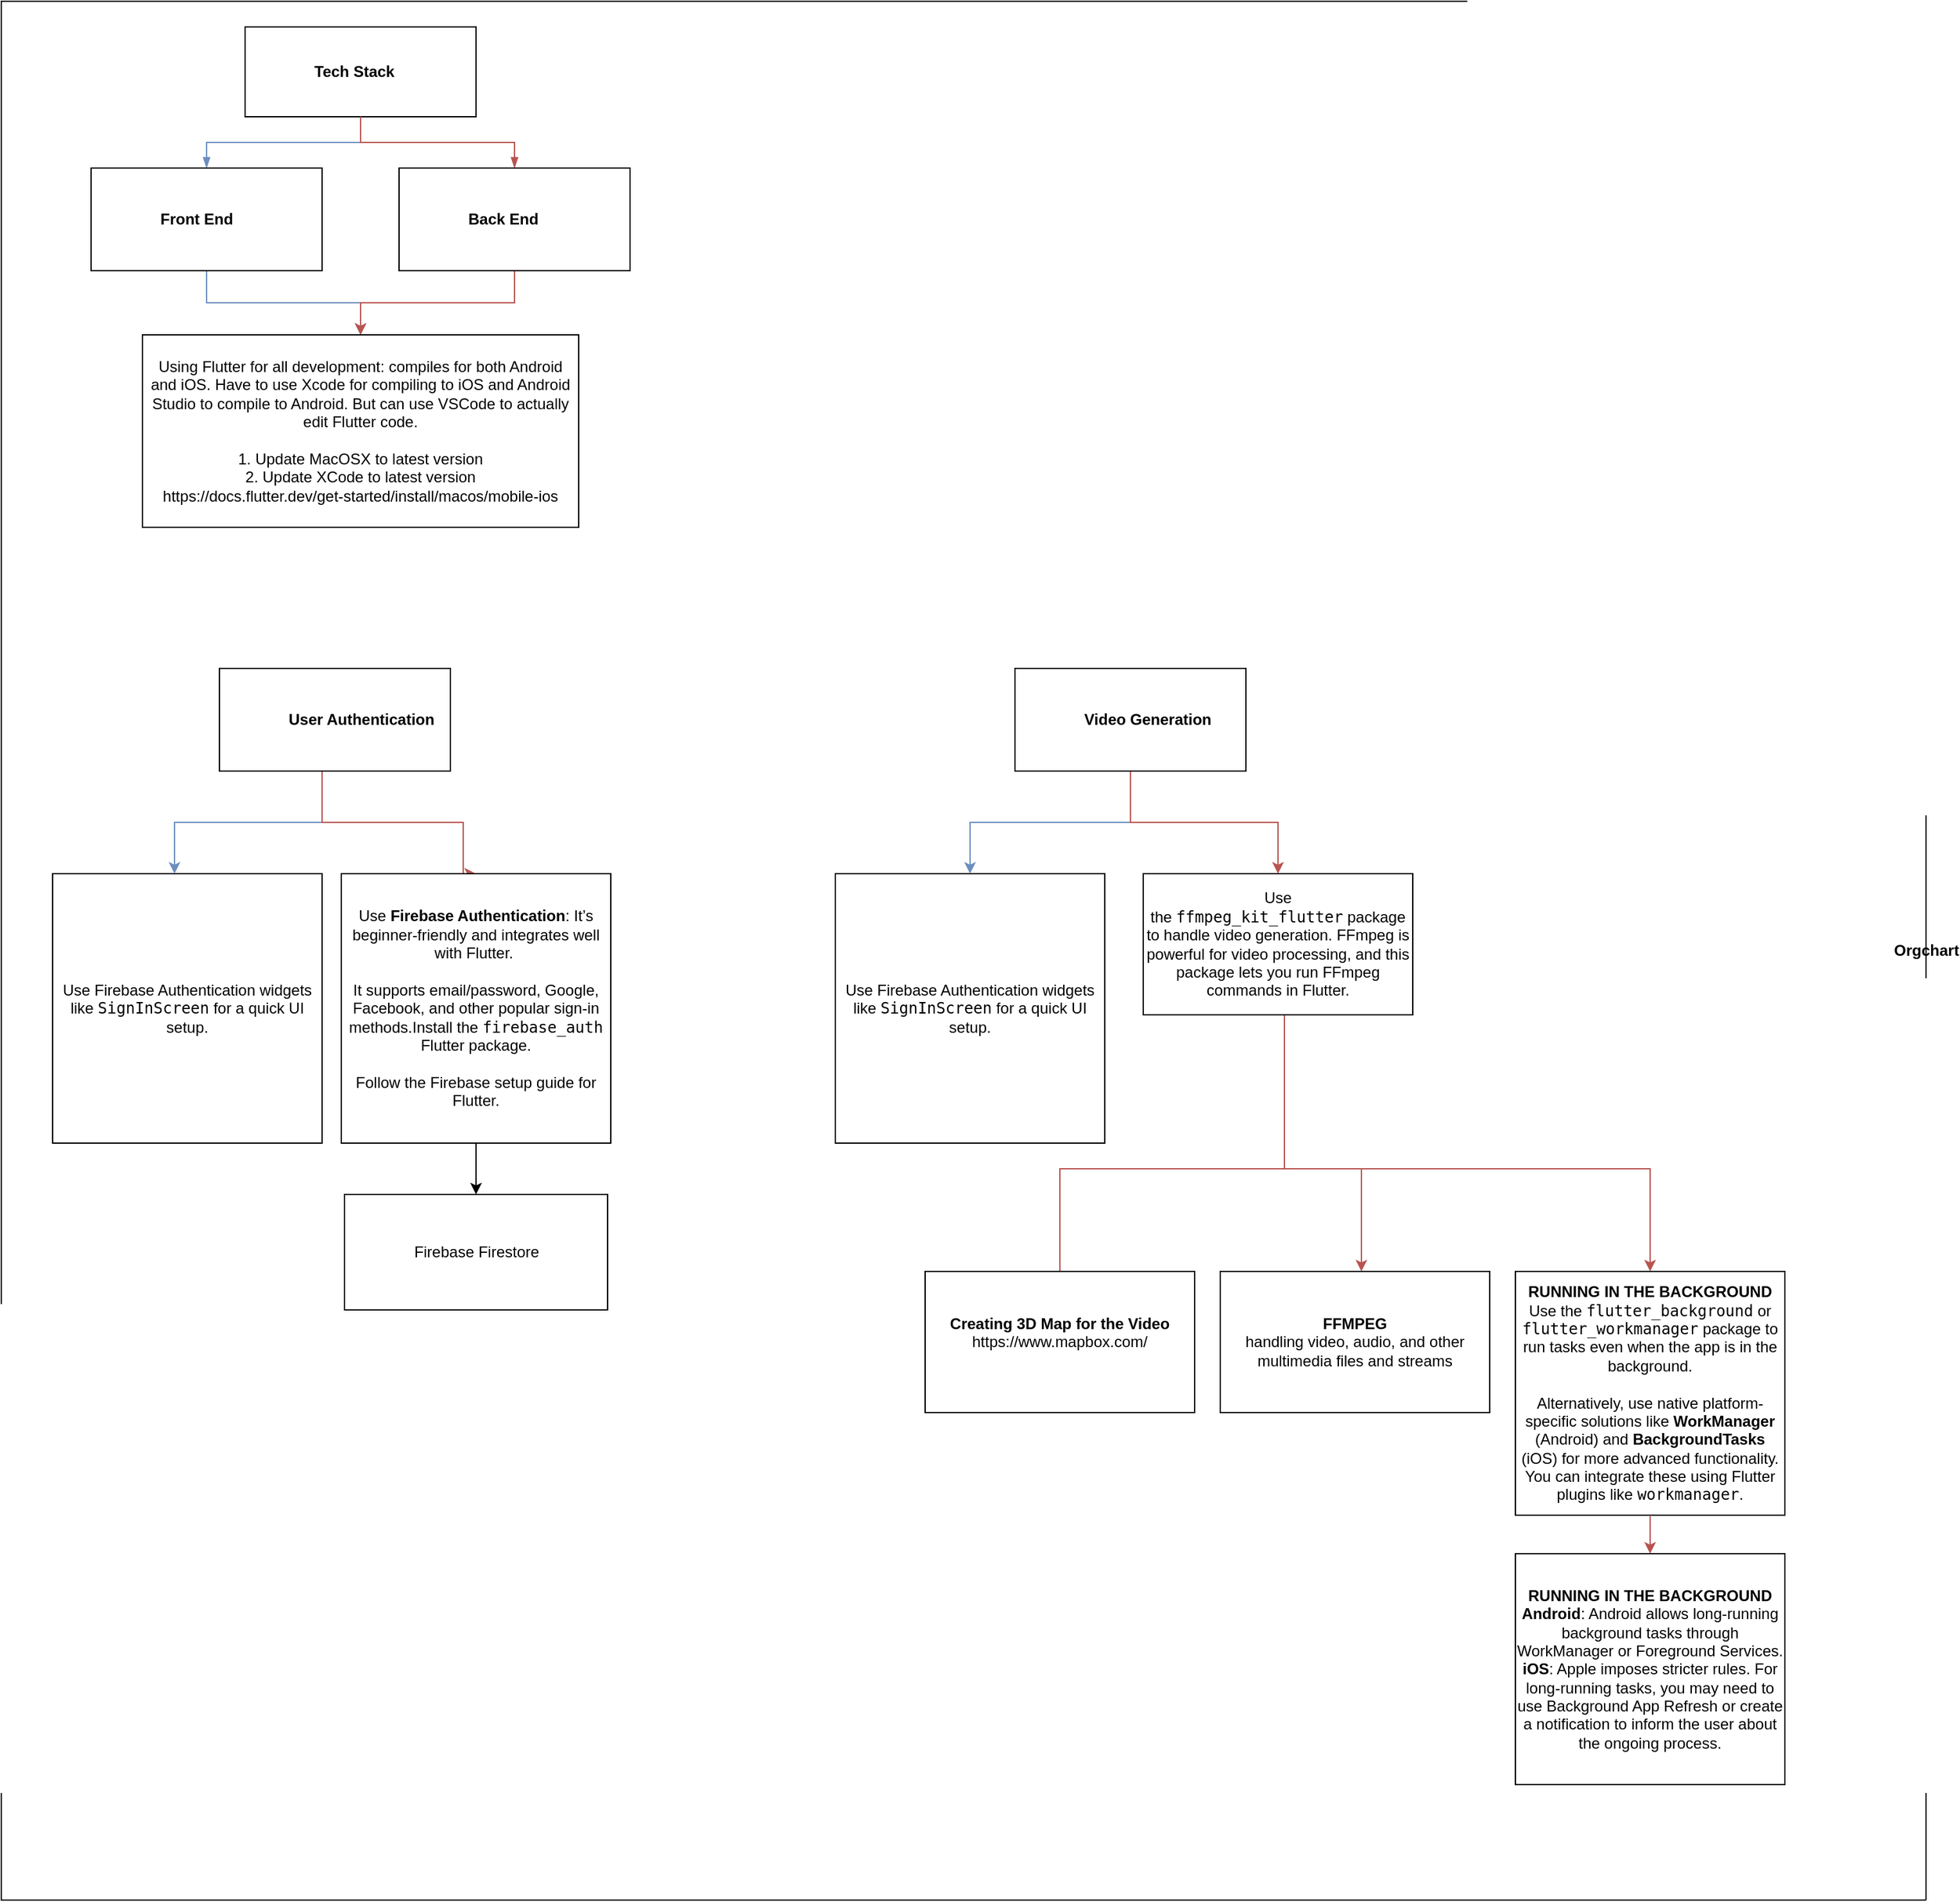 <mxfile version="25.0.3">
  <diagram id="prtHgNgQTEPvFCAcTncT" name="Page-1">
    <mxGraphModel dx="4967" dy="2617" grid="1" gridSize="10" guides="1" tooltips="1" connect="1" arrows="1" fold="1" page="1" pageScale="1" pageWidth="827" pageHeight="1169" math="0" shadow="0">
      <root>
        <mxCell id="0" />
        <mxCell id="1" parent="0" />
        <mxCell id="dNxyNK7c78bLwvsdeMH5-11" value="Orgchart" style="swimlane;html=1;startSize=0;horizontal=1;containerType=tree;glass=0;direction=south;" parent="1" vertex="1">
          <mxGeometry x="-230" y="60" width="1500" height="1480" as="geometry" />
        </mxCell>
        <UserObject label="Tech Stack" name="Tessa Miller" position="CFO" location="Office 1" email="me@example.com" placeholders="1" link="https://www.draw.io" id="dNxyNK7c78bLwvsdeMH5-12">
          <mxCell style="label;image=https://cdn3.iconfinder.com/data/icons/user-avatars-1/512/users-3-128.png;whiteSpace=wrap;html=1;rounded=0;glass=0;treeMoving=1;treeFolding=1;" parent="dNxyNK7c78bLwvsdeMH5-11" vertex="1">
            <mxGeometry x="190" y="20" width="180" height="70" as="geometry" />
          </mxCell>
        </UserObject>
        <mxCell id="dNxyNK7c78bLwvsdeMH5-13" value="" style="endArrow=blockThin;endFill=1;fontSize=11;edgeStyle=elbowEdgeStyle;elbow=vertical;rounded=0;fillColor=#dae8fc;strokeColor=#6c8ebf;entryX=0.5;entryY=0;entryDx=0;entryDy=0;" parent="dNxyNK7c78bLwvsdeMH5-11" source="dNxyNK7c78bLwvsdeMH5-12" target="XMl_mr6YjIk043C_CZg--44" edge="1">
          <mxGeometry relative="1" as="geometry">
            <mxPoint y="130" as="targetPoint" />
          </mxGeometry>
        </mxCell>
        <mxCell id="dNxyNK7c78bLwvsdeMH5-17" value="" style="endArrow=blockThin;endFill=1;fontSize=11;edgeStyle=elbowEdgeStyle;elbow=vertical;rounded=0;fillColor=#f8cecc;strokeColor=#b85450;entryX=0.5;entryY=0;entryDx=0;entryDy=0;" parent="dNxyNK7c78bLwvsdeMH5-11" source="dNxyNK7c78bLwvsdeMH5-12" target="XMl_mr6YjIk043C_CZg--45" edge="1">
          <mxGeometry relative="1" as="geometry">
            <mxPoint x="580" y="130" as="targetPoint" />
            <Array as="points">
              <mxPoint x="400" y="110" />
            </Array>
          </mxGeometry>
        </mxCell>
        <mxCell id="XMl_mr6YjIk043C_CZg--3" value="&lt;br&gt;&lt;div&gt;&lt;span style=&quot;background-color: initial;&quot;&gt;Use Firebase Authentication widgets like &lt;/span&gt;&lt;code style=&quot;background-color: initial;&quot;&gt;SignInScreen&lt;/code&gt;&lt;span style=&quot;background-color: initial;&quot;&gt; for a quick UI setup.&lt;br&gt;&lt;/span&gt;&lt;br&gt;&lt;/div&gt;" style="whiteSpace=wrap;html=1;aspect=fixed;" parent="dNxyNK7c78bLwvsdeMH5-11" vertex="1">
          <mxGeometry x="40" y="680" width="210" height="210" as="geometry" />
        </mxCell>
        <mxCell id="wO27U6VxQzYzT1mCfLfZ-2" style="edgeStyle=orthogonalEdgeStyle;rounded=0;orthogonalLoop=1;jettySize=auto;html=1;entryX=0.5;entryY=0;entryDx=0;entryDy=0;fillColor=#dae8fc;strokeColor=#6c8ebf;" edge="1" parent="dNxyNK7c78bLwvsdeMH5-11" source="XMl_mr6YjIk043C_CZg--44" target="XMl_mr6YjIk043C_CZg--56">
          <mxGeometry relative="1" as="geometry" />
        </mxCell>
        <UserObject label="Front End" name="Alison Donovan" position="System Admin" location="Office 3" email="me@example.com" placeholders="1" link="https://www.draw.io" id="XMl_mr6YjIk043C_CZg--44">
          <mxCell style="label;image=https://cdn3.iconfinder.com/data/icons/user-avatars-1/512/users-2-128.png;whiteSpace=wrap;html=1;rounded=0;glass=0;" parent="dNxyNK7c78bLwvsdeMH5-11" vertex="1">
            <mxGeometry x="70" y="130" width="180" height="80" as="geometry" />
          </mxCell>
        </UserObject>
        <mxCell id="wO27U6VxQzYzT1mCfLfZ-1" style="edgeStyle=orthogonalEdgeStyle;rounded=0;orthogonalLoop=1;jettySize=auto;html=1;fillColor=#f8cecc;strokeColor=#b85450;" edge="1" parent="dNxyNK7c78bLwvsdeMH5-11" source="XMl_mr6YjIk043C_CZg--45" target="XMl_mr6YjIk043C_CZg--56">
          <mxGeometry relative="1" as="geometry" />
        </mxCell>
        <UserObject label="Back End" name="Alison Donovan" position="System Admin" location="Office 3" email="me@example.com" placeholders="1" link="https://www.draw.io" id="XMl_mr6YjIk043C_CZg--45">
          <mxCell style="label;image=https://cdn3.iconfinder.com/data/icons/user-avatars-1/512/users-2-128.png;whiteSpace=wrap;html=1;rounded=0;glass=0;" parent="dNxyNK7c78bLwvsdeMH5-11" vertex="1">
            <mxGeometry x="310" y="130" width="180" height="80" as="geometry" />
          </mxCell>
        </UserObject>
        <mxCell id="XMl_mr6YjIk043C_CZg--49" style="edgeStyle=orthogonalEdgeStyle;rounded=0;orthogonalLoop=1;jettySize=auto;html=1;fillColor=#dae8fc;strokeColor=#6c8ebf;" parent="dNxyNK7c78bLwvsdeMH5-11" source="XMl_mr6YjIk043C_CZg--46" edge="1">
          <mxGeometry relative="1" as="geometry">
            <mxPoint x="135" y="680" as="targetPoint" />
            <Array as="points">
              <mxPoint x="250" y="640" />
              <mxPoint x="135" y="640" />
            </Array>
          </mxGeometry>
        </mxCell>
        <mxCell id="XMl_mr6YjIk043C_CZg--50" style="edgeStyle=orthogonalEdgeStyle;rounded=0;orthogonalLoop=1;jettySize=auto;html=1;entryX=0.5;entryY=0;entryDx=0;entryDy=0;fillColor=#f8cecc;strokeColor=#b85450;" parent="dNxyNK7c78bLwvsdeMH5-11" source="XMl_mr6YjIk043C_CZg--46" target="XMl_mr6YjIk043C_CZg--47" edge="1">
          <mxGeometry relative="1" as="geometry">
            <Array as="points">
              <mxPoint x="250" y="640" />
              <mxPoint x="360" y="640" />
            </Array>
          </mxGeometry>
        </mxCell>
        <UserObject label="User Authentication" name="Alison Donovan" position="System Admin" location="Office 3" email="me@example.com" placeholders="1" link="https://www.draw.io" id="XMl_mr6YjIk043C_CZg--46">
          <mxCell style="label;image=https://cdn3.iconfinder.com/data/icons/user-avatars-1/512/users-2-128.png;whiteSpace=wrap;html=1;rounded=0;glass=0;" parent="dNxyNK7c78bLwvsdeMH5-11" vertex="1">
            <mxGeometry x="170" y="520" width="180" height="80" as="geometry" />
          </mxCell>
        </UserObject>
        <mxCell id="XMl_mr6YjIk043C_CZg--80" style="edgeStyle=orthogonalEdgeStyle;rounded=0;orthogonalLoop=1;jettySize=auto;html=1;entryX=0.5;entryY=0;entryDx=0;entryDy=0;" parent="dNxyNK7c78bLwvsdeMH5-11" source="XMl_mr6YjIk043C_CZg--47" target="XMl_mr6YjIk043C_CZg--76" edge="1">
          <mxGeometry relative="1" as="geometry" />
        </mxCell>
        <mxCell id="XMl_mr6YjIk043C_CZg--47" value="&lt;span style=&quot;background-color: initial;&quot;&gt;Use &lt;/span&gt;&lt;strong style=&quot;background-color: initial;&quot;&gt;Firebase Authentication&lt;/strong&gt;&lt;span style=&quot;background-color: initial;&quot;&gt;: It’s beginner-friendly and integrates well with Flutter.&amp;nbsp;&lt;/span&gt;&lt;div&gt;&lt;span style=&quot;background-color: initial;&quot;&gt;&lt;br&gt;&lt;/span&gt;&lt;/div&gt;&lt;div&gt;&lt;span style=&quot;background-color: initial;&quot;&gt;It supports email/password, Google, Facebook, and other popular sign-in methods.&lt;/span&gt;&lt;span style=&quot;background-color: initial;&quot;&gt;Install the &lt;/span&gt;&lt;code style=&quot;background-color: initial;&quot;&gt;firebase_auth&lt;/code&gt;&lt;span style=&quot;background-color: initial;&quot;&gt; Flutter package.&lt;/span&gt;&lt;/div&gt;&lt;div&gt;&lt;span style=&quot;background-color: initial;&quot;&gt;&lt;br&gt;&lt;/span&gt;&lt;/div&gt;&lt;div&gt;&lt;span style=&quot;background-color: initial;&quot;&gt;Follow the Firebase setup guide for Flutter.&lt;/span&gt;&lt;/div&gt;" style="whiteSpace=wrap;html=1;aspect=fixed;" parent="dNxyNK7c78bLwvsdeMH5-11" vertex="1">
          <mxGeometry x="265" y="680" width="210" height="210" as="geometry" />
        </mxCell>
        <mxCell id="XMl_mr6YjIk043C_CZg--51" value="&lt;br&gt;&lt;div&gt;&lt;span style=&quot;background-color: initial;&quot;&gt;Use Firebase Authentication widgets like &lt;/span&gt;&lt;code style=&quot;background-color: initial;&quot;&gt;SignInScreen&lt;/code&gt;&lt;span style=&quot;background-color: initial;&quot;&gt; for a quick UI setup.&lt;br&gt;&lt;/span&gt;&lt;br&gt;&lt;/div&gt;" style="whiteSpace=wrap;html=1;aspect=fixed;" parent="dNxyNK7c78bLwvsdeMH5-11" vertex="1">
          <mxGeometry x="650" y="680" width="210" height="210" as="geometry" />
        </mxCell>
        <mxCell id="XMl_mr6YjIk043C_CZg--55" style="edgeStyle=orthogonalEdgeStyle;rounded=0;orthogonalLoop=1;jettySize=auto;html=1;fillColor=#dae8fc;strokeColor=#6c8ebf;" parent="dNxyNK7c78bLwvsdeMH5-11" source="XMl_mr6YjIk043C_CZg--53" target="XMl_mr6YjIk043C_CZg--51" edge="1">
          <mxGeometry relative="1" as="geometry" />
        </mxCell>
        <mxCell id="XMl_mr6YjIk043C_CZg--65" style="edgeStyle=orthogonalEdgeStyle;rounded=0;orthogonalLoop=1;jettySize=auto;html=1;fillColor=#f8cecc;strokeColor=#b85450;" parent="dNxyNK7c78bLwvsdeMH5-11" source="XMl_mr6YjIk043C_CZg--53" target="XMl_mr6YjIk043C_CZg--67" edge="1">
          <mxGeometry relative="1" as="geometry" />
        </mxCell>
        <UserObject label="Video Generation" name="Alison Donovan" position="System Admin" location="Office 3" email="me@example.com" placeholders="1" link="https://www.draw.io" id="XMl_mr6YjIk043C_CZg--53">
          <mxCell style="label;image=https://cdn3.iconfinder.com/data/icons/user-avatars-1/512/users-2-128.png;whiteSpace=wrap;html=1;rounded=0;glass=0;" parent="dNxyNK7c78bLwvsdeMH5-11" vertex="1">
            <mxGeometry x="790" y="520" width="180" height="80" as="geometry" />
          </mxCell>
        </UserObject>
        <mxCell id="XMl_mr6YjIk043C_CZg--56" value="Using Flutter for all development: compiles for both Android and iOS. Have to use Xcode for compiling to iOS and Android Studio to compile to Android. But can use VSCode to actually edit Flutter code.&lt;div&gt;&lt;br&gt;&lt;/div&gt;&lt;div&gt;&lt;div&gt;1. Update MacOSX to latest version&lt;/div&gt;&lt;div&gt;2. Update XCode to latest version&lt;br&gt;&lt;div&gt;&lt;div&gt;https://docs.flutter.dev/get-started/install/macos/mobile-ios&lt;/div&gt;&lt;/div&gt;&lt;/div&gt;&lt;/div&gt;" style="rounded=0;whiteSpace=wrap;html=1;" parent="dNxyNK7c78bLwvsdeMH5-11" vertex="1">
          <mxGeometry x="110" y="260" width="340" height="150" as="geometry" />
        </mxCell>
        <mxCell id="XMl_mr6YjIk043C_CZg--64" value="&lt;div&gt;&lt;b&gt;RUNNING IN THE BACKGROUND&lt;/b&gt;&lt;/div&gt;&lt;span style=&quot;background-color: initial;&quot;&gt;Use the &lt;/span&gt;&lt;code style=&quot;background-color: initial;&quot;&gt;flutter_background&lt;/code&gt;&lt;span style=&quot;background-color: initial;&quot;&gt; or &lt;/span&gt;&lt;code style=&quot;background-color: initial;&quot;&gt;flutter_workmanager&lt;/code&gt;&lt;span style=&quot;background-color: initial;&quot;&gt; package to run tasks even when the app is in the background.&lt;/span&gt;&lt;div&gt;&lt;br&gt;&lt;span style=&quot;background-color: initial;&quot;&gt;Alternatively, use native platform-specific solutions like &lt;/span&gt;&lt;strong style=&quot;background-color: initial;&quot;&gt;WorkManager&lt;/strong&gt;&lt;span style=&quot;background-color: initial;&quot;&gt; (Android) and &lt;/span&gt;&lt;strong style=&quot;background-color: initial;&quot;&gt;BackgroundTasks&lt;/strong&gt;&lt;span style=&quot;background-color: initial;&quot;&gt; (iOS) for more advanced functionality. You can integrate these using Flutter plugins like &lt;/span&gt;&lt;code style=&quot;background-color: initial;&quot;&gt;workmanager&lt;/code&gt;&lt;span style=&quot;background-color: initial;&quot;&gt;.&lt;/span&gt;&lt;/div&gt;" style="rounded=0;whiteSpace=wrap;html=1;" parent="dNxyNK7c78bLwvsdeMH5-11" vertex="1">
          <mxGeometry x="1180" y="990" width="210" height="190" as="geometry" />
        </mxCell>
        <mxCell id="XMl_mr6YjIk043C_CZg--66" style="edgeStyle=orthogonalEdgeStyle;rounded=0;orthogonalLoop=1;jettySize=auto;html=1;fillColor=#f8cecc;strokeColor=#b85450;" parent="dNxyNK7c78bLwvsdeMH5-11" target="XMl_mr6YjIk043C_CZg--64" edge="1">
          <mxGeometry relative="1" as="geometry">
            <mxPoint x="985" y="790" as="sourcePoint" />
            <Array as="points">
              <mxPoint x="1000" y="790" />
              <mxPoint x="1000" y="910" />
              <mxPoint x="1285" y="910" />
            </Array>
          </mxGeometry>
        </mxCell>
        <mxCell id="XMl_mr6YjIk043C_CZg--67" value="&lt;span style=&quot;--tw-border-spacing-x: 0; --tw-border-spacing-y: 0; --tw-translate-x: 0; --tw-translate-y: 0; --tw-rotate: 0; --tw-skew-x: 0; --tw-skew-y: 0; --tw-scale-x: 1; --tw-scale-y: 1; --tw-pan-x: ; --tw-pan-y: ; --tw-pinch-zoom: ; --tw-scroll-snap-strictness: proximity; --tw-gradient-from-position: ; --tw-gradient-via-position: ; --tw-gradient-to-position: ; --tw-ordinal: ; --tw-slashed-zero: ; --tw-numeric-figure: ; --tw-numeric-spacing: ; --tw-numeric-fraction: ; --tw-ring-inset: ; --tw-ring-offset-width: 0px; --tw-ring-offset-color: #fff; --tw-ring-color: rgb(59 130 246 / .5); --tw-ring-offset-shadow: 0 0 #0000; --tw-ring-shadow: 0 0 #0000; --tw-shadow: 0 0 #0000; --tw-shadow-colored: 0 0 #0000; --tw-blur: ; --tw-brightness: ; --tw-contrast: ; --tw-grayscale: ; --tw-hue-rotate: ; --tw-invert: ; --tw-saturate: ; --tw-sepia: ; --tw-drop-shadow: ; --tw-backdrop-blur: ; --tw-backdrop-brightness: ; --tw-backdrop-contrast: ; --tw-backdrop-grayscale: ; --tw-backdrop-hue-rotate: ; --tw-backdrop-invert: ; --tw-backdrop-opacity: ; --tw-backdrop-saturate: ; --tw-backdrop-sepia: ; background-color: initial;&quot;&gt;Use the&amp;nbsp;&lt;/span&gt;&lt;code style=&quot;--tw-border-spacing-x: 0; --tw-border-spacing-y: 0; --tw-translate-x: 0; --tw-translate-y: 0; --tw-rotate: 0; --tw-skew-x: 0; --tw-skew-y: 0; --tw-scale-x: 1; --tw-scale-y: 1; --tw-pan-x: ; --tw-pan-y: ; --tw-pinch-zoom: ; --tw-scroll-snap-strictness: proximity; --tw-gradient-from-position: ; --tw-gradient-via-position: ; --tw-gradient-to-position: ; --tw-ordinal: ; --tw-slashed-zero: ; --tw-numeric-figure: ; --tw-numeric-spacing: ; --tw-numeric-fraction: ; --tw-ring-inset: ; --tw-ring-offset-width: 0px; --tw-ring-offset-color: #fff; --tw-ring-color: rgb(59 130 246 / .5); --tw-ring-offset-shadow: 0 0 #0000; --tw-ring-shadow: 0 0 #0000; --tw-shadow: 0 0 #0000; --tw-shadow-colored: 0 0 #0000; --tw-blur: ; --tw-brightness: ; --tw-contrast: ; --tw-grayscale: ; --tw-hue-rotate: ; --tw-invert: ; --tw-saturate: ; --tw-sepia: ; --tw-drop-shadow: ; --tw-backdrop-blur: ; --tw-backdrop-brightness: ; --tw-backdrop-contrast: ; --tw-backdrop-grayscale: ; --tw-backdrop-hue-rotate: ; --tw-backdrop-invert: ; --tw-backdrop-opacity: ; --tw-backdrop-saturate: ; --tw-backdrop-sepia: ; background-color: initial;&quot;&gt;ffmpeg_kit_flutter&lt;/code&gt;&lt;span style=&quot;--tw-border-spacing-x: 0; --tw-border-spacing-y: 0; --tw-translate-x: 0; --tw-translate-y: 0; --tw-rotate: 0; --tw-skew-x: 0; --tw-skew-y: 0; --tw-scale-x: 1; --tw-scale-y: 1; --tw-pan-x: ; --tw-pan-y: ; --tw-pinch-zoom: ; --tw-scroll-snap-strictness: proximity; --tw-gradient-from-position: ; --tw-gradient-via-position: ; --tw-gradient-to-position: ; --tw-ordinal: ; --tw-slashed-zero: ; --tw-numeric-figure: ; --tw-numeric-spacing: ; --tw-numeric-fraction: ; --tw-ring-inset: ; --tw-ring-offset-width: 0px; --tw-ring-offset-color: #fff; --tw-ring-color: rgb(59 130 246 / .5); --tw-ring-offset-shadow: 0 0 #0000; --tw-ring-shadow: 0 0 #0000; --tw-shadow: 0 0 #0000; --tw-shadow-colored: 0 0 #0000; --tw-blur: ; --tw-brightness: ; --tw-contrast: ; --tw-grayscale: ; --tw-hue-rotate: ; --tw-invert: ; --tw-saturate: ; --tw-sepia: ; --tw-drop-shadow: ; --tw-backdrop-blur: ; --tw-backdrop-brightness: ; --tw-backdrop-contrast: ; --tw-backdrop-grayscale: ; --tw-backdrop-hue-rotate: ; --tw-backdrop-invert: ; --tw-backdrop-opacity: ; --tw-backdrop-saturate: ; --tw-backdrop-sepia: ; background-color: initial;&quot;&gt;&amp;nbsp;package to handle video generation. FFmpeg is powerful for video processing, and this package lets you run FFmpeg commands in Flutter.&lt;/span&gt;" style="rounded=0;whiteSpace=wrap;html=1;" parent="dNxyNK7c78bLwvsdeMH5-11" vertex="1">
          <mxGeometry x="890" y="680" width="210" height="110" as="geometry" />
        </mxCell>
        <mxCell id="XMl_mr6YjIk043C_CZg--68" style="edgeStyle=orthogonalEdgeStyle;rounded=0;orthogonalLoop=1;jettySize=auto;html=1;exitX=0.5;exitY=0;exitDx=0;exitDy=0;fillColor=#f8cecc;strokeColor=#b85450;" parent="dNxyNK7c78bLwvsdeMH5-11" source="XMl_mr6YjIk043C_CZg--83" target="XMl_mr6YjIk043C_CZg--69" edge="1">
          <mxGeometry relative="1" as="geometry">
            <mxPoint x="650" y="640" as="sourcePoint" />
            <Array as="points">
              <mxPoint x="825" y="910" />
              <mxPoint x="1060" y="910" />
            </Array>
          </mxGeometry>
        </mxCell>
        <mxCell id="XMl_mr6YjIk043C_CZg--69" value="&lt;div&gt;&lt;span style=&quot;background-color: initial; --tw-border-spacing-x: 0; --tw-border-spacing-y: 0; --tw-translate-x: 0; --tw-translate-y: 0; --tw-rotate: 0; --tw-skew-x: 0; --tw-skew-y: 0; --tw-scale-x: 1; --tw-scale-y: 1; --tw-pan-x: ; --tw-pan-y: ; --tw-pinch-zoom: ; --tw-scroll-snap-strictness: proximity; --tw-gradient-from-position: ; --tw-gradient-via-position: ; --tw-gradient-to-position: ; --tw-ordinal: ; --tw-slashed-zero: ; --tw-numeric-figure: ; --tw-numeric-spacing: ; --tw-numeric-fraction: ; --tw-ring-inset: ; --tw-ring-offset-width: 0px; --tw-ring-offset-color: #fff; --tw-ring-color: rgb(59 130 246 / .5); --tw-ring-offset-shadow: 0 0 #0000; --tw-ring-shadow: 0 0 #0000; --tw-shadow: 0 0 #0000; --tw-shadow-colored: 0 0 #0000; --tw-blur: ; --tw-brightness: ; --tw-contrast: ; --tw-grayscale: ; --tw-hue-rotate: ; --tw-invert: ; --tw-saturate: ; --tw-sepia: ; --tw-drop-shadow: ; --tw-backdrop-blur: ; --tw-backdrop-brightness: ; --tw-backdrop-contrast: ; --tw-backdrop-grayscale: ; --tw-backdrop-hue-rotate: ; --tw-backdrop-invert: ; --tw-backdrop-opacity: ; --tw-backdrop-saturate: ; --tw-backdrop-sepia: ;&quot;&gt;&lt;b&gt;FFMPEG&lt;/b&gt;&lt;/span&gt;&lt;/div&gt;&lt;div&gt;handling video, audio, and other multimedia files and streams&lt;/div&gt;" style="rounded=0;whiteSpace=wrap;html=1;" parent="dNxyNK7c78bLwvsdeMH5-11" vertex="1">
          <mxGeometry x="950" y="990" width="210" height="110" as="geometry" />
        </mxCell>
        <mxCell id="XMl_mr6YjIk043C_CZg--72" style="edgeStyle=orthogonalEdgeStyle;rounded=0;orthogonalLoop=1;jettySize=auto;html=1;fillColor=#f8cecc;strokeColor=#b85450;" parent="dNxyNK7c78bLwvsdeMH5-11" source="XMl_mr6YjIk043C_CZg--64" target="XMl_mr6YjIk043C_CZg--73" edge="1">
          <mxGeometry relative="1" as="geometry">
            <mxPoint x="765" y="830" as="sourcePoint" />
            <Array as="points">
              <mxPoint x="1295" y="1150" />
              <mxPoint x="1295" y="1370" />
            </Array>
          </mxGeometry>
        </mxCell>
        <mxCell id="XMl_mr6YjIk043C_CZg--73" value="&lt;div&gt;&lt;b&gt;RUNNING IN THE BACKGROUND&lt;/b&gt;&lt;/div&gt;&lt;strong style=&quot;background-color: initial;&quot;&gt;Android&lt;/strong&gt;&lt;span style=&quot;background-color: initial;&quot;&gt;: Android allows long-running background tasks through WorkManager or Foreground Services.&lt;/span&gt;&lt;br&gt;&lt;strong style=&quot;background-color: initial;&quot;&gt;iOS&lt;/strong&gt;&lt;span style=&quot;background-color: initial;&quot;&gt;: Apple imposes stricter rules. For long-running tasks, you may need to use Background App Refresh or create a notification to inform the user about the ongoing process.&lt;/span&gt;" style="rounded=0;whiteSpace=wrap;html=1;" parent="dNxyNK7c78bLwvsdeMH5-11" vertex="1">
          <mxGeometry x="1180" y="1210" width="210" height="180" as="geometry" />
        </mxCell>
        <mxCell id="XMl_mr6YjIk043C_CZg--76" value="Firebase Firestore" style="rounded=0;whiteSpace=wrap;html=1;" parent="dNxyNK7c78bLwvsdeMH5-11" vertex="1">
          <mxGeometry x="267.5" y="930" width="205" height="90" as="geometry" />
        </mxCell>
        <mxCell id="XMl_mr6YjIk043C_CZg--83" value="&lt;b&gt;Creating 3D Map for the Video&lt;/b&gt;&lt;div&gt;https://www.mapbox.com/&lt;/div&gt;&lt;div&gt;&lt;b&gt;&lt;br&gt;&lt;/b&gt;&lt;/div&gt;" style="rounded=0;whiteSpace=wrap;html=1;" parent="dNxyNK7c78bLwvsdeMH5-11" vertex="1">
          <mxGeometry x="720" y="990" width="210" height="110" as="geometry" />
        </mxCell>
      </root>
    </mxGraphModel>
  </diagram>
</mxfile>
